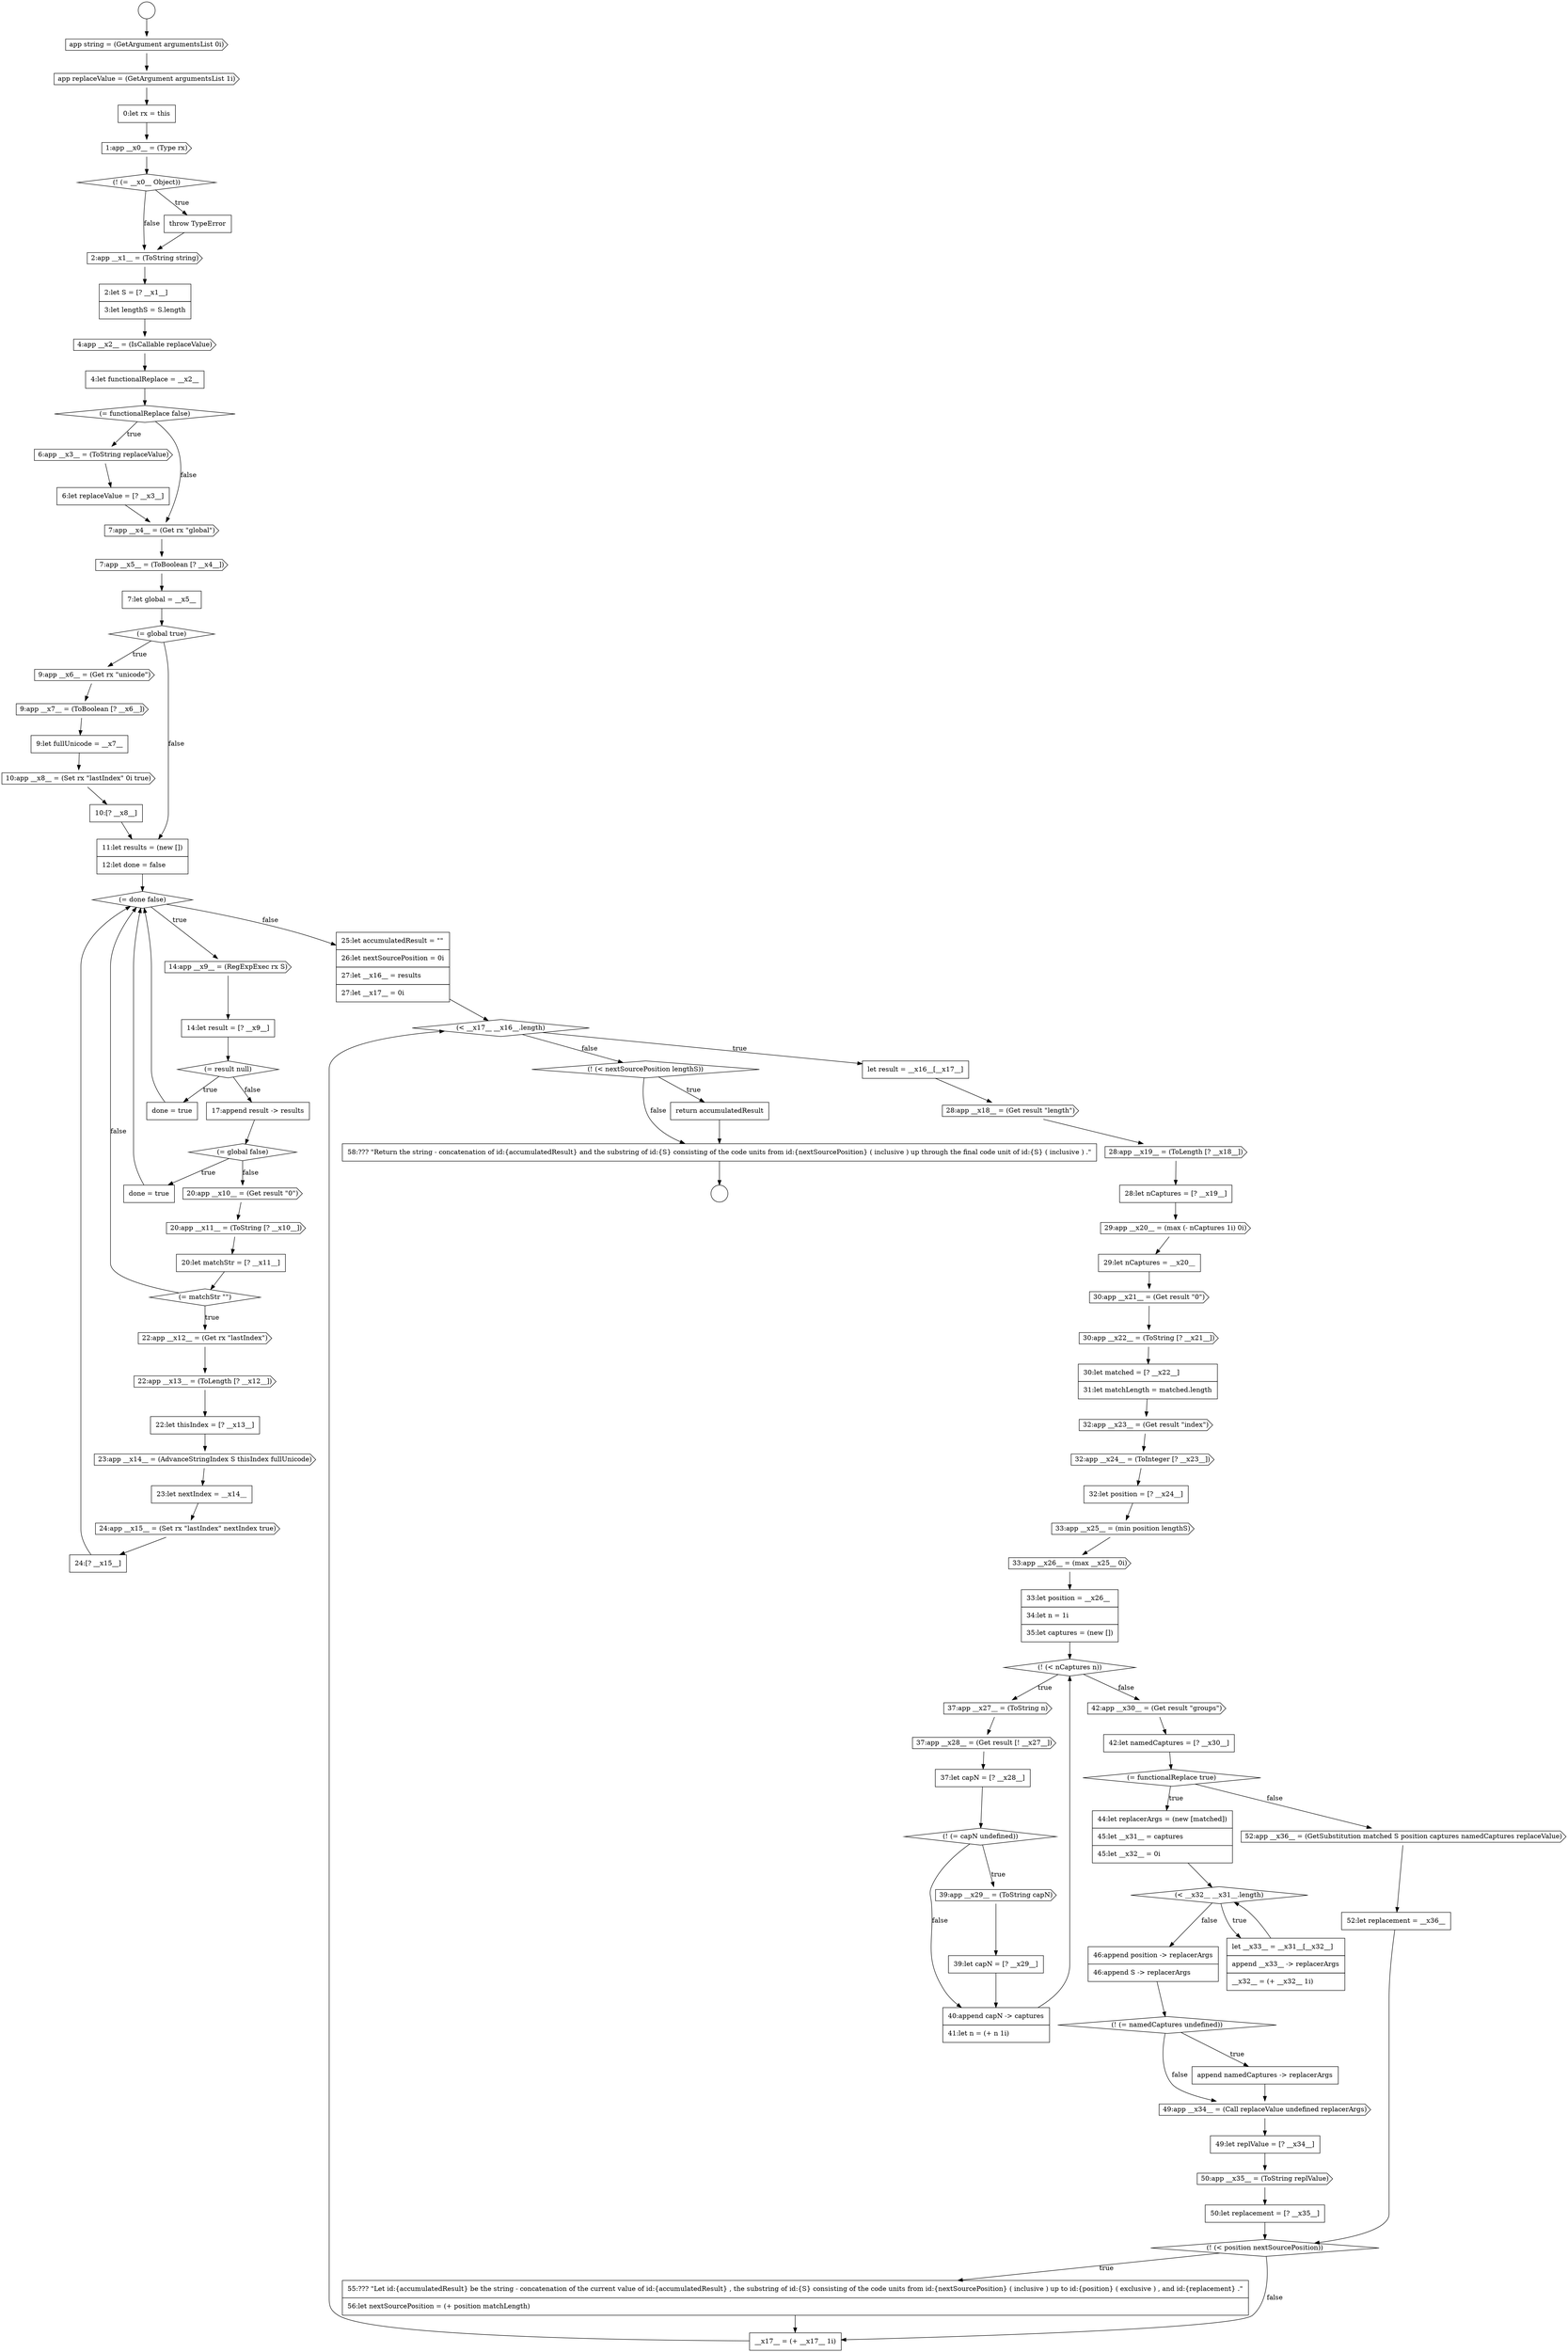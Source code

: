 digraph {
  node14392 [shape=none, margin=0, label=<<font color="black">
    <table border="0" cellborder="1" cellspacing="0" cellpadding="10">
      <tr><td align="left">9:let fullUnicode = __x7__</td></tr>
    </table>
  </font>> color="black" fillcolor="white" style=filled]
  node14384 [shape=cds, label=<<font color="black">6:app __x3__ = (ToString replaceValue)</font>> color="black" fillcolor="white" style=filled]
  node14404 [shape=cds, label=<<font color="black">20:app __x10__ = (Get result &quot;0&quot;)</font>> color="black" fillcolor="white" style=filled]
  node14419 [shape=cds, label=<<font color="black">28:app __x19__ = (ToLength [? __x18__])</font>> color="black" fillcolor="white" style=filled]
  node14399 [shape=diamond, label=<<font color="black">(= result null)</font>> color="black" fillcolor="white" style=filled]
  node14414 [shape=none, margin=0, label=<<font color="black">
    <table border="0" cellborder="1" cellspacing="0" cellpadding="10">
      <tr><td align="left">24:[? __x15__]</td></tr>
    </table>
  </font>> color="black" fillcolor="white" style=filled]
  node14377 [shape=diamond, label=<<font color="black">(! (= __x0__ Object))</font>> color="black" fillcolor="white" style=filled]
  node14446 [shape=none, margin=0, label=<<font color="black">
    <table border="0" cellborder="1" cellspacing="0" cellpadding="10">
      <tr><td align="left">46:append position -&gt; replacerArgs</td></tr>
      <tr><td align="left">46:append S -&gt; replacerArgs</td></tr>
    </table>
  </font>> color="black" fillcolor="white" style=filled]
  node14409 [shape=cds, label=<<font color="black">22:app __x13__ = (ToLength [? __x12__])</font>> color="black" fillcolor="white" style=filled]
  node14431 [shape=none, margin=0, label=<<font color="black">
    <table border="0" cellborder="1" cellspacing="0" cellpadding="10">
      <tr><td align="left">33:let position = __x26__</td></tr>
      <tr><td align="left">34:let n = 1i</td></tr>
      <tr><td align="left">35:let captures = (new [])</td></tr>
    </table>
  </font>> color="black" fillcolor="white" style=filled]
  node14441 [shape=none, margin=0, label=<<font color="black">
    <table border="0" cellborder="1" cellspacing="0" cellpadding="10">
      <tr><td align="left">42:let namedCaptures = [? __x30__]</td></tr>
    </table>
  </font>> color="black" fillcolor="white" style=filled]
  node14382 [shape=none, margin=0, label=<<font color="black">
    <table border="0" cellborder="1" cellspacing="0" cellpadding="10">
      <tr><td align="left">4:let functionalReplace = __x2__</td></tr>
    </table>
  </font>> color="black" fillcolor="white" style=filled]
  node14451 [shape=cds, label=<<font color="black">50:app __x35__ = (ToString replValue)</font>> color="black" fillcolor="white" style=filled]
  node14436 [shape=diamond, label=<<font color="black">(! (= capN undefined))</font>> color="black" fillcolor="white" style=filled]
  node14396 [shape=diamond, label=<<font color="black">(= done false)</font>> color="black" fillcolor="white" style=filled]
  node14440 [shape=cds, label=<<font color="black">42:app __x30__ = (Get result &quot;groups&quot;)</font>> color="black" fillcolor="white" style=filled]
  node14391 [shape=cds, label=<<font color="black">9:app __x7__ = (ToBoolean [? __x6__])</font>> color="black" fillcolor="white" style=filled]
  node14376 [shape=cds, label=<<font color="black">1:app __x0__ = (Type rx)</font>> color="black" fillcolor="white" style=filled]
  node14455 [shape=diamond, label=<<font color="black">(! (&lt; position nextSourcePosition))</font>> color="black" fillcolor="white" style=filled]
  node14423 [shape=cds, label=<<font color="black">30:app __x21__ = (Get result &quot;0&quot;)</font>> color="black" fillcolor="white" style=filled]
  node14408 [shape=cds, label=<<font color="black">22:app __x12__ = (Get rx &quot;lastIndex&quot;)</font>> color="black" fillcolor="white" style=filled]
  node14387 [shape=cds, label=<<font color="black">7:app __x5__ = (ToBoolean [? __x4__])</font>> color="black" fillcolor="white" style=filled]
  node14372 [shape=circle label=" " color="black" fillcolor="white" style=filled]
  node14410 [shape=none, margin=0, label=<<font color="black">
    <table border="0" cellborder="1" cellspacing="0" cellpadding="10">
      <tr><td align="left">22:let thisIndex = [? __x13__]</td></tr>
    </table>
  </font>> color="black" fillcolor="white" style=filled]
  node14445 [shape=none, margin=0, label=<<font color="black">
    <table border="0" cellborder="1" cellspacing="0" cellpadding="10">
      <tr><td align="left">let __x33__ = __x31__[__x32__]</td></tr>
      <tr><td align="left">append __x33__ -&gt; replacerArgs</td></tr>
      <tr><td align="left">__x32__ = (+ __x32__ 1i)</td></tr>
    </table>
  </font>> color="black" fillcolor="white" style=filled]
  node14420 [shape=none, margin=0, label=<<font color="black">
    <table border="0" cellborder="1" cellspacing="0" cellpadding="10">
      <tr><td align="left">28:let nCaptures = [? __x19__]</td></tr>
    </table>
  </font>> color="black" fillcolor="white" style=filled]
  node14401 [shape=none, margin=0, label=<<font color="black">
    <table border="0" cellborder="1" cellspacing="0" cellpadding="10">
      <tr><td align="left">17:append result -&gt; results</td></tr>
    </table>
  </font>> color="black" fillcolor="white" style=filled]
  node14430 [shape=cds, label=<<font color="black">33:app __x26__ = (max __x25__ 0i)</font>> color="black" fillcolor="white" style=filled]
  node14452 [shape=none, margin=0, label=<<font color="black">
    <table border="0" cellborder="1" cellspacing="0" cellpadding="10">
      <tr><td align="left">50:let replacement = [? __x35__]</td></tr>
    </table>
  </font>> color="black" fillcolor="white" style=filled]
  node14395 [shape=none, margin=0, label=<<font color="black">
    <table border="0" cellborder="1" cellspacing="0" cellpadding="10">
      <tr><td align="left">11:let results = (new [])</td></tr>
      <tr><td align="left">12:let done = false</td></tr>
    </table>
  </font>> color="black" fillcolor="white" style=filled]
  node14380 [shape=none, margin=0, label=<<font color="black">
    <table border="0" cellborder="1" cellspacing="0" cellpadding="10">
      <tr><td align="left">2:let S = [? __x1__]</td></tr>
      <tr><td align="left">3:let lengthS = S.length</td></tr>
    </table>
  </font>> color="black" fillcolor="white" style=filled]
  node14398 [shape=none, margin=0, label=<<font color="black">
    <table border="0" cellborder="1" cellspacing="0" cellpadding="10">
      <tr><td align="left">14:let result = [? __x9__]</td></tr>
    </table>
  </font>> color="black" fillcolor="white" style=filled]
  node14381 [shape=cds, label=<<font color="black">4:app __x2__ = (IsCallable replaceValue)</font>> color="black" fillcolor="white" style=filled]
  node14413 [shape=cds, label=<<font color="black">24:app __x15__ = (Set rx &quot;lastIndex&quot; nextIndex true)</font>> color="black" fillcolor="white" style=filled]
  node14405 [shape=cds, label=<<font color="black">20:app __x11__ = (ToString [? __x10__])</font>> color="black" fillcolor="white" style=filled]
  node14437 [shape=cds, label=<<font color="black">39:app __x29__ = (ToString capN)</font>> color="black" fillcolor="white" style=filled]
  node14456 [shape=none, margin=0, label=<<font color="black">
    <table border="0" cellborder="1" cellspacing="0" cellpadding="10">
      <tr><td align="left">55:??? &quot;Let id:{accumulatedResult} be the string - concatenation of the current value of id:{accumulatedResult} , the substring of id:{S} consisting of the code units from id:{nextSourcePosition} ( inclusive ) up to id:{position} ( exclusive ) , and id:{replacement} .&quot;</td></tr>
      <tr><td align="left">56:let nextSourcePosition = (+ position matchLength)</td></tr>
    </table>
  </font>> color="black" fillcolor="white" style=filled]
  node14428 [shape=none, margin=0, label=<<font color="black">
    <table border="0" cellborder="1" cellspacing="0" cellpadding="10">
      <tr><td align="left">32:let position = [? __x24__]</td></tr>
    </table>
  </font>> color="black" fillcolor="white" style=filled]
  node14424 [shape=cds, label=<<font color="black">30:app __x22__ = (ToString [? __x21__])</font>> color="black" fillcolor="white" style=filled]
  node14460 [shape=none, margin=0, label=<<font color="black">
    <table border="0" cellborder="1" cellspacing="0" cellpadding="10">
      <tr><td align="left">58:??? &quot;Return the string - concatenation of id:{accumulatedResult} and the substring of id:{S} consisting of the code units from id:{nextSourcePosition} ( inclusive ) up through the final code unit of id:{S} ( inclusive ) .&quot;</td></tr>
    </table>
  </font>> color="black" fillcolor="white" style=filled]
  node14433 [shape=cds, label=<<font color="black">37:app __x27__ = (ToString n)</font>> color="black" fillcolor="white" style=filled]
  node14388 [shape=none, margin=0, label=<<font color="black">
    <table border="0" cellborder="1" cellspacing="0" cellpadding="10">
      <tr><td align="left">7:let global = __x5__</td></tr>
    </table>
  </font>> color="black" fillcolor="white" style=filled]
  node14373 [shape=cds, label=<<font color="black">app string = (GetArgument argumentsList 0i)</font>> color="black" fillcolor="white" style=filled]
  node14434 [shape=cds, label=<<font color="black">37:app __x28__ = (Get result [! __x27__])</font>> color="black" fillcolor="white" style=filled]
  node14394 [shape=none, margin=0, label=<<font color="black">
    <table border="0" cellborder="1" cellspacing="0" cellpadding="10">
      <tr><td align="left">10:[? __x8__]</td></tr>
    </table>
  </font>> color="black" fillcolor="white" style=filled]
  node14448 [shape=none, margin=0, label=<<font color="black">
    <table border="0" cellborder="1" cellspacing="0" cellpadding="10">
      <tr><td align="left">append namedCaptures -&gt; replacerArgs</td></tr>
    </table>
  </font>> color="black" fillcolor="white" style=filled]
  node14429 [shape=cds, label=<<font color="black">33:app __x25__ = (min position lengthS)</font>> color="black" fillcolor="white" style=filled]
  node14397 [shape=cds, label=<<font color="black">14:app __x9__ = (RegExpExec rx S)</font>> color="black" fillcolor="white" style=filled]
  node14416 [shape=diamond, label=<<font color="black">(&lt; __x17__ __x16__.length)</font>> color="black" fillcolor="white" style=filled]
  node14379 [shape=cds, label=<<font color="black">2:app __x1__ = (ToString string)</font>> color="black" fillcolor="white" style=filled]
  node14458 [shape=diamond, label=<<font color="black">(! (&lt; nextSourcePosition lengthS))</font>> color="black" fillcolor="white" style=filled]
  node14402 [shape=diamond, label=<<font color="black">(= global false)</font>> color="black" fillcolor="white" style=filled]
  node14453 [shape=cds, label=<<font color="black">52:app __x36__ = (GetSubstitution matched S position captures namedCaptures replaceValue)</font>> color="black" fillcolor="white" style=filled]
  node14412 [shape=none, margin=0, label=<<font color="black">
    <table border="0" cellborder="1" cellspacing="0" cellpadding="10">
      <tr><td align="left">23:let nextIndex = __x14__</td></tr>
    </table>
  </font>> color="black" fillcolor="white" style=filled]
  node14427 [shape=cds, label=<<font color="black">32:app __x24__ = (ToInteger [? __x23__])</font>> color="black" fillcolor="white" style=filled]
  node14406 [shape=none, margin=0, label=<<font color="black">
    <table border="0" cellborder="1" cellspacing="0" cellpadding="10">
      <tr><td align="left">20:let matchStr = [? __x11__]</td></tr>
    </table>
  </font>> color="black" fillcolor="white" style=filled]
  node14438 [shape=none, margin=0, label=<<font color="black">
    <table border="0" cellborder="1" cellspacing="0" cellpadding="10">
      <tr><td align="left">39:let capN = [? __x29__]</td></tr>
    </table>
  </font>> color="black" fillcolor="white" style=filled]
  node14385 [shape=none, margin=0, label=<<font color="black">
    <table border="0" cellborder="1" cellspacing="0" cellpadding="10">
      <tr><td align="left">6:let replaceValue = [? __x3__]</td></tr>
    </table>
  </font>> color="black" fillcolor="white" style=filled]
  node14417 [shape=none, margin=0, label=<<font color="black">
    <table border="0" cellborder="1" cellspacing="0" cellpadding="10">
      <tr><td align="left">let result = __x16__[__x17__]</td></tr>
    </table>
  </font>> color="black" fillcolor="white" style=filled]
  node14449 [shape=cds, label=<<font color="black">49:app __x34__ = (Call replaceValue undefined replacerArgs)</font>> color="black" fillcolor="white" style=filled]
  node14374 [shape=cds, label=<<font color="black">app replaceValue = (GetArgument argumentsList 1i)</font>> color="black" fillcolor="white" style=filled]
  node14444 [shape=diamond, label=<<font color="black">(&lt; __x32__ __x31__.length)</font>> color="black" fillcolor="white" style=filled]
  node14459 [shape=none, margin=0, label=<<font color="black">
    <table border="0" cellborder="1" cellspacing="0" cellpadding="10">
      <tr><td align="left">return accumulatedResult</td></tr>
    </table>
  </font>> color="black" fillcolor="white" style=filled]
  node14389 [shape=diamond, label=<<font color="black">(= global true)</font>> color="black" fillcolor="white" style=filled]
  node14421 [shape=cds, label=<<font color="black">29:app __x20__ = (max (- nCaptures 1i) 0i)</font>> color="black" fillcolor="white" style=filled]
  node14378 [shape=none, margin=0, label=<<font color="black">
    <table border="0" cellborder="1" cellspacing="0" cellpadding="10">
      <tr><td align="left">throw TypeError</td></tr>
    </table>
  </font>> color="black" fillcolor="white" style=filled]
  node14400 [shape=none, margin=0, label=<<font color="black">
    <table border="0" cellborder="1" cellspacing="0" cellpadding="10">
      <tr><td align="left">done = true</td></tr>
    </table>
  </font>> color="black" fillcolor="white" style=filled]
  node14383 [shape=diamond, label=<<font color="black">(= functionalReplace false)</font>> color="black" fillcolor="white" style=filled]
  node14447 [shape=diamond, label=<<font color="black">(! (= namedCaptures undefined))</font>> color="black" fillcolor="white" style=filled]
  node14403 [shape=none, margin=0, label=<<font color="black">
    <table border="0" cellborder="1" cellspacing="0" cellpadding="10">
      <tr><td align="left">done = true</td></tr>
    </table>
  </font>> color="black" fillcolor="white" style=filled]
  node14432 [shape=diamond, label=<<font color="black">(! (&lt; nCaptures n))</font>> color="black" fillcolor="white" style=filled]
  node14425 [shape=none, margin=0, label=<<font color="black">
    <table border="0" cellborder="1" cellspacing="0" cellpadding="10">
      <tr><td align="left">30:let matched = [? __x22__]</td></tr>
      <tr><td align="left">31:let matchLength = matched.length</td></tr>
    </table>
  </font>> color="black" fillcolor="white" style=filled]
  node14393 [shape=cds, label=<<font color="black">10:app __x8__ = (Set rx &quot;lastIndex&quot; 0i true)</font>> color="black" fillcolor="white" style=filled]
  node14457 [shape=none, margin=0, label=<<font color="black">
    <table border="0" cellborder="1" cellspacing="0" cellpadding="10">
      <tr><td align="left">__x17__ = (+ __x17__ 1i)</td></tr>
    </table>
  </font>> color="black" fillcolor="white" style=filled]
  node14415 [shape=none, margin=0, label=<<font color="black">
    <table border="0" cellborder="1" cellspacing="0" cellpadding="10">
      <tr><td align="left">25:let accumulatedResult = &quot;&quot;</td></tr>
      <tr><td align="left">26:let nextSourcePosition = 0i</td></tr>
      <tr><td align="left">27:let __x16__ = results</td></tr>
      <tr><td align="left">27:let __x17__ = 0i</td></tr>
    </table>
  </font>> color="black" fillcolor="white" style=filled]
  node14418 [shape=cds, label=<<font color="black">28:app __x18__ = (Get result &quot;length&quot;)</font>> color="black" fillcolor="white" style=filled]
  node14442 [shape=diamond, label=<<font color="black">(= functionalReplace true)</font>> color="black" fillcolor="white" style=filled]
  node14435 [shape=none, margin=0, label=<<font color="black">
    <table border="0" cellborder="1" cellspacing="0" cellpadding="10">
      <tr><td align="left">37:let capN = [? __x28__]</td></tr>
    </table>
  </font>> color="black" fillcolor="white" style=filled]
  node14386 [shape=cds, label=<<font color="black">7:app __x4__ = (Get rx &quot;global&quot;)</font>> color="black" fillcolor="white" style=filled]
  node14375 [shape=none, margin=0, label=<<font color="black">
    <table border="0" cellborder="1" cellspacing="0" cellpadding="10">
      <tr><td align="left">0:let rx = this</td></tr>
    </table>
  </font>> color="black" fillcolor="white" style=filled]
  node14411 [shape=cds, label=<<font color="black">23:app __x14__ = (AdvanceStringIndex S thisIndex fullUnicode)</font>> color="black" fillcolor="white" style=filled]
  node14422 [shape=none, margin=0, label=<<font color="black">
    <table border="0" cellborder="1" cellspacing="0" cellpadding="10">
      <tr><td align="left">29:let nCaptures = __x20__</td></tr>
    </table>
  </font>> color="black" fillcolor="white" style=filled]
  node14454 [shape=none, margin=0, label=<<font color="black">
    <table border="0" cellborder="1" cellspacing="0" cellpadding="10">
      <tr><td align="left">52:let replacement = __x36__</td></tr>
    </table>
  </font>> color="black" fillcolor="white" style=filled]
  node14439 [shape=none, margin=0, label=<<font color="black">
    <table border="0" cellborder="1" cellspacing="0" cellpadding="10">
      <tr><td align="left">40:append capN -&gt; captures</td></tr>
      <tr><td align="left">41:let n = (+ n 1i)</td></tr>
    </table>
  </font>> color="black" fillcolor="white" style=filled]
  node14390 [shape=cds, label=<<font color="black">9:app __x6__ = (Get rx &quot;unicode&quot;)</font>> color="black" fillcolor="white" style=filled]
  node14371 [shape=circle label=" " color="black" fillcolor="white" style=filled]
  node14407 [shape=diamond, label=<<font color="black">(= matchStr &quot;&quot;)</font>> color="black" fillcolor="white" style=filled]
  node14443 [shape=none, margin=0, label=<<font color="black">
    <table border="0" cellborder="1" cellspacing="0" cellpadding="10">
      <tr><td align="left">44:let replacerArgs = (new [matched])</td></tr>
      <tr><td align="left">45:let __x31__ = captures</td></tr>
      <tr><td align="left">45:let __x32__ = 0i</td></tr>
    </table>
  </font>> color="black" fillcolor="white" style=filled]
  node14426 [shape=cds, label=<<font color="black">32:app __x23__ = (Get result &quot;index&quot;)</font>> color="black" fillcolor="white" style=filled]
  node14450 [shape=none, margin=0, label=<<font color="black">
    <table border="0" cellborder="1" cellspacing="0" cellpadding="10">
      <tr><td align="left">49:let replValue = [? __x34__]</td></tr>
    </table>
  </font>> color="black" fillcolor="white" style=filled]
  node14374 -> node14375 [ color="black"]
  node14400 -> node14396 [ color="black"]
  node14445 -> node14444 [ color="black"]
  node14383 -> node14384 [label=<<font color="black">true</font>> color="black"]
  node14383 -> node14386 [label=<<font color="black">false</font>> color="black"]
  node14401 -> node14402 [ color="black"]
  node14416 -> node14417 [label=<<font color="black">true</font>> color="black"]
  node14416 -> node14458 [label=<<font color="black">false</font>> color="black"]
  node14440 -> node14441 [ color="black"]
  node14442 -> node14443 [label=<<font color="black">true</font>> color="black"]
  node14442 -> node14453 [label=<<font color="black">false</font>> color="black"]
  node14399 -> node14400 [label=<<font color="black">true</font>> color="black"]
  node14399 -> node14401 [label=<<font color="black">false</font>> color="black"]
  node14382 -> node14383 [ color="black"]
  node14406 -> node14407 [ color="black"]
  node14434 -> node14435 [ color="black"]
  node14388 -> node14389 [ color="black"]
  node14446 -> node14447 [ color="black"]
  node14452 -> node14455 [ color="black"]
  node14403 -> node14396 [ color="black"]
  node14451 -> node14452 [ color="black"]
  node14422 -> node14423 [ color="black"]
  node14460 -> node14372 [ color="black"]
  node14436 -> node14437 [label=<<font color="black">true</font>> color="black"]
  node14436 -> node14439 [label=<<font color="black">false</font>> color="black"]
  node14437 -> node14438 [ color="black"]
  node14397 -> node14398 [ color="black"]
  node14430 -> node14431 [ color="black"]
  node14407 -> node14408 [label=<<font color="black">true</font>> color="black"]
  node14407 -> node14396 [label=<<font color="black">false</font>> color="black"]
  node14409 -> node14410 [ color="black"]
  node14439 -> node14432 [ color="black"]
  node14456 -> node14457 [ color="black"]
  node14420 -> node14421 [ color="black"]
  node14395 -> node14396 [ color="black"]
  node14424 -> node14425 [ color="black"]
  node14427 -> node14428 [ color="black"]
  node14371 -> node14373 [ color="black"]
  node14385 -> node14386 [ color="black"]
  node14413 -> node14414 [ color="black"]
  node14457 -> node14416 [ color="black"]
  node14426 -> node14427 [ color="black"]
  node14432 -> node14433 [label=<<font color="black">true</font>> color="black"]
  node14432 -> node14440 [label=<<font color="black">false</font>> color="black"]
  node14394 -> node14395 [ color="black"]
  node14376 -> node14377 [ color="black"]
  node14390 -> node14391 [ color="black"]
  node14449 -> node14450 [ color="black"]
  node14458 -> node14459 [label=<<font color="black">true</font>> color="black"]
  node14458 -> node14460 [label=<<font color="black">false</font>> color="black"]
  node14428 -> node14429 [ color="black"]
  node14411 -> node14412 [ color="black"]
  node14408 -> node14409 [ color="black"]
  node14425 -> node14426 [ color="black"]
  node14396 -> node14397 [label=<<font color="black">true</font>> color="black"]
  node14396 -> node14415 [label=<<font color="black">false</font>> color="black"]
  node14429 -> node14430 [ color="black"]
  node14431 -> node14432 [ color="black"]
  node14447 -> node14448 [label=<<font color="black">true</font>> color="black"]
  node14447 -> node14449 [label=<<font color="black">false</font>> color="black"]
  node14410 -> node14411 [ color="black"]
  node14392 -> node14393 [ color="black"]
  node14389 -> node14390 [label=<<font color="black">true</font>> color="black"]
  node14389 -> node14395 [label=<<font color="black">false</font>> color="black"]
  node14375 -> node14376 [ color="black"]
  node14391 -> node14392 [ color="black"]
  node14418 -> node14419 [ color="black"]
  node14378 -> node14379 [ color="black"]
  node14459 -> node14460 [ color="black"]
  node14441 -> node14442 [ color="black"]
  node14387 -> node14388 [ color="black"]
  node14402 -> node14403 [label=<<font color="black">true</font>> color="black"]
  node14402 -> node14404 [label=<<font color="black">false</font>> color="black"]
  node14419 -> node14420 [ color="black"]
  node14417 -> node14418 [ color="black"]
  node14443 -> node14444 [ color="black"]
  node14380 -> node14381 [ color="black"]
  node14421 -> node14422 [ color="black"]
  node14379 -> node14380 [ color="black"]
  node14450 -> node14451 [ color="black"]
  node14444 -> node14445 [label=<<font color="black">true</font>> color="black"]
  node14444 -> node14446 [label=<<font color="black">false</font>> color="black"]
  node14381 -> node14382 [ color="black"]
  node14448 -> node14449 [ color="black"]
  node14454 -> node14455 [ color="black"]
  node14423 -> node14424 [ color="black"]
  node14435 -> node14436 [ color="black"]
  node14404 -> node14405 [ color="black"]
  node14455 -> node14456 [label=<<font color="black">true</font>> color="black"]
  node14455 -> node14457 [label=<<font color="black">false</font>> color="black"]
  node14433 -> node14434 [ color="black"]
  node14373 -> node14374 [ color="black"]
  node14412 -> node14413 [ color="black"]
  node14398 -> node14399 [ color="black"]
  node14384 -> node14385 [ color="black"]
  node14386 -> node14387 [ color="black"]
  node14453 -> node14454 [ color="black"]
  node14414 -> node14396 [ color="black"]
  node14415 -> node14416 [ color="black"]
  node14438 -> node14439 [ color="black"]
  node14405 -> node14406 [ color="black"]
  node14393 -> node14394 [ color="black"]
  node14377 -> node14378 [label=<<font color="black">true</font>> color="black"]
  node14377 -> node14379 [label=<<font color="black">false</font>> color="black"]
}
